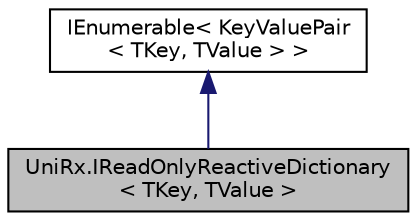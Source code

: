 digraph "UniRx.IReadOnlyReactiveDictionary&lt; TKey, TValue &gt;"
{
 // LATEX_PDF_SIZE
  edge [fontname="Helvetica",fontsize="10",labelfontname="Helvetica",labelfontsize="10"];
  node [fontname="Helvetica",fontsize="10",shape=record];
  Node1 [label="UniRx.IReadOnlyReactiveDictionary\l\< TKey, TValue \>",height=0.2,width=0.4,color="black", fillcolor="grey75", style="filled", fontcolor="black",tooltip=" "];
  Node2 -> Node1 [dir="back",color="midnightblue",fontsize="10",style="solid"];
  Node2 [label="IEnumerable\< KeyValuePair\l\< TKey, TValue \> \>",height=0.2,width=0.4,color="black", fillcolor="white", style="filled",tooltip=" "];
}
